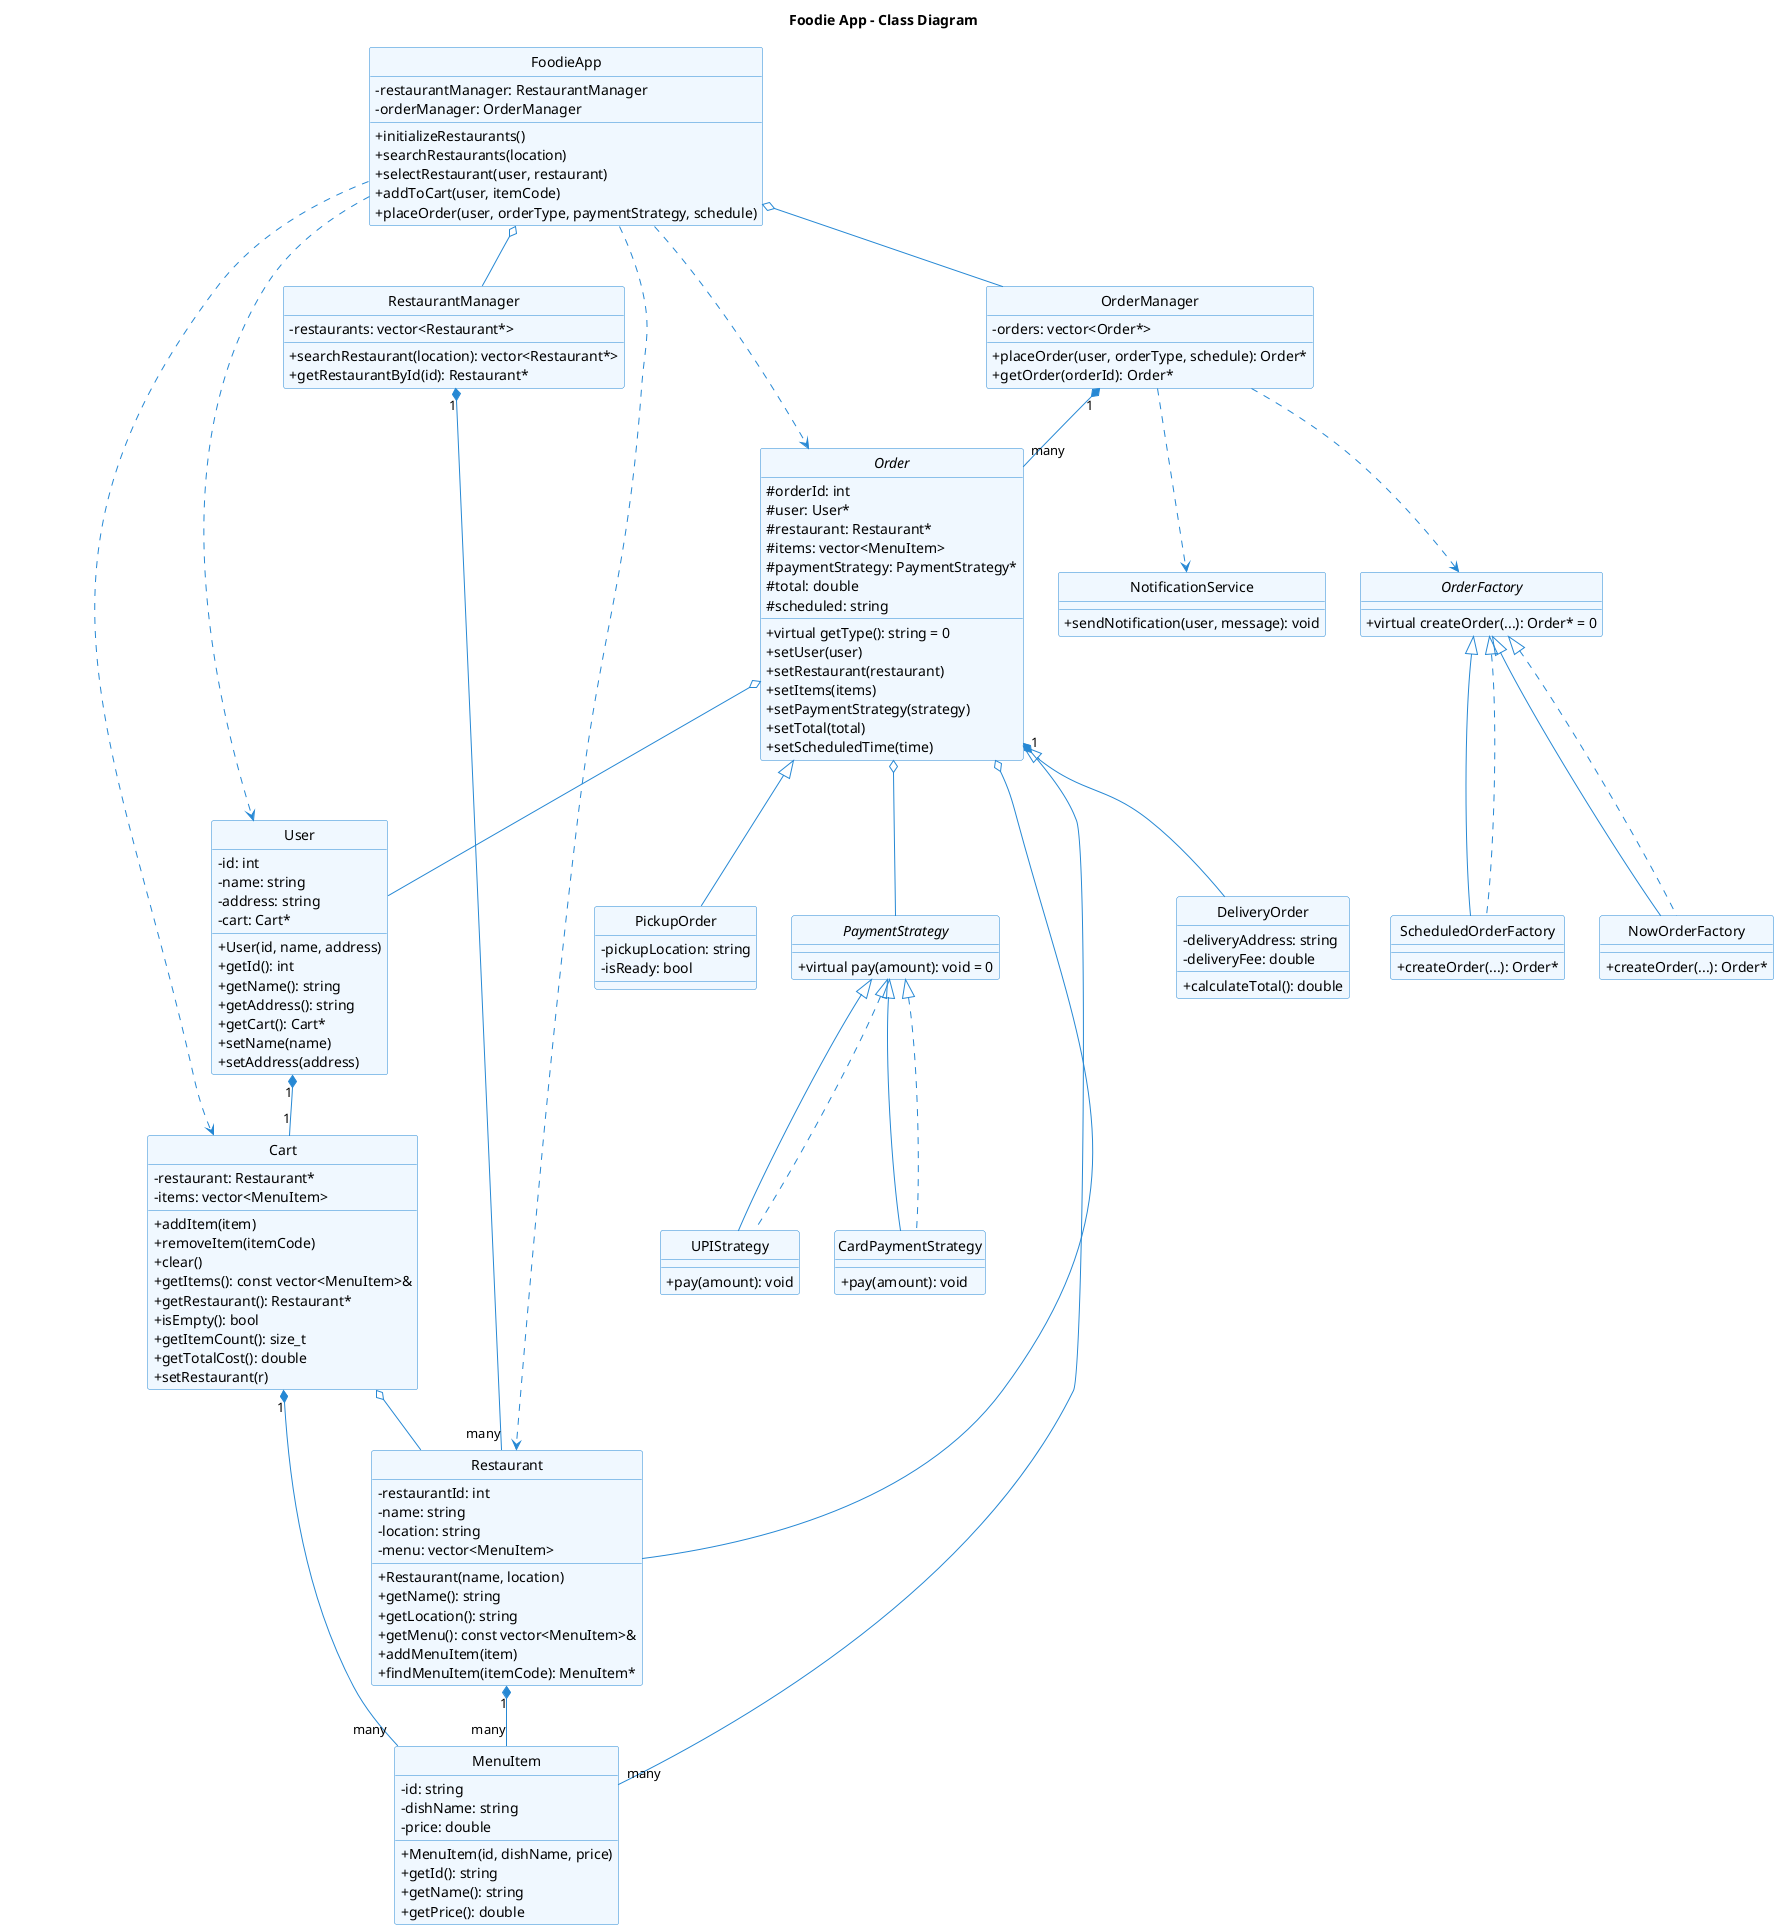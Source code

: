 @startuml FOODIE
' skinparam to improve the look and feel
skinparam classAttributeIconSize 0
skinparam style strictuml
skinparam class {
    ArrowColor #2688d4
    BorderColor #2688d4
    BackgroundColor #f0f8ff
}
skinparam note {
    BorderColor #2688d4
    BackgroundColor #f0f8ff
}

title Foodie App - Class Diagram

class User {
  -id: int
  -name: string
  -address: string
  -cart: Cart*
  +User(id, name, address)
  +getId(): int
  +getName(): string
  +getAddress(): string
  +getCart(): Cart*
  +setName(name)
  +setAddress(address)
}

class Cart {
  -restaurant: Restaurant*
  -items: vector<MenuItem>
  +addItem(item)
  +removeItem(itemCode)
  +clear()
  +getItems(): const vector<MenuItem>&
  +getRestaurant(): Restaurant*
  +isEmpty(): bool
  +getItemCount(): size_t
  +getTotalCost(): double
  +setRestaurant(r)
}

class MenuItem {
  -id: string
  -dishName: string
  -price: double
  +MenuItem(id, dishName, price)
  +getId(): string
  +getName(): string
  +getPrice(): double
}

class Restaurant {
  -restaurantId: int
  -name: string
  -location: string
  -menu: vector<MenuItem>
  +Restaurant(name, location)
  +getName(): string
  +getLocation(): string
  +getMenu(): const vector<MenuItem>&
  +addMenuItem(item)
  +findMenuItem(itemCode): MenuItem*
}

abstract class Order {
  #orderId: int
  #user: User*
  #restaurant: Restaurant*
  #items: vector<MenuItem>
  #paymentStrategy: PaymentStrategy*
  #total: double
  #scheduled: string
  +virtual getType(): string = 0
  +setUser(user)
  +setRestaurant(restaurant)
  +setItems(items)
  +setPaymentStrategy(strategy)
  +setTotal(total)
  +setScheduledTime(time)
}

class DeliveryOrder extends Order {
  -deliveryAddress: string
  -deliveryFee: double
  +calculateTotal(): double
}

class PickupOrder extends Order {
  -pickupLocation: string
  -isReady: bool
}

abstract class OrderFactory {
  +virtual createOrder(...): Order* = 0
}

class NowOrderFactory extends OrderFactory {
  +createOrder(...): Order*
}

class ScheduledOrderFactory extends OrderFactory {
  +createOrder(...): Order*
}

abstract class PaymentStrategy {
  +virtual pay(amount): void = 0
}

class CardPaymentStrategy extends PaymentStrategy {
  +pay(amount): void
}

class UPIStrategy extends PaymentStrategy {
  +pay(amount): void
}

class OrderManager {
  -orders: vector<Order*>
  +placeOrder(user, orderType, schedule): Order*
  +getOrder(orderId): Order*
}

class RestaurantManager {
  -restaurants: vector<Restaurant*>
  +searchRestaurant(location): vector<Restaurant*>
  +getRestaurantById(id): Restaurant*
}

class NotificationService {
  +sendNotification(user, message): void
}

class FoodieApp {
  -restaurantManager: RestaurantManager
  -orderManager: OrderManager
  +initializeRestaurants()
  +searchRestaurants(location)
  +selectRestaurant(user, restaurant)
  +addToCart(user, itemCode)
  +placeOrder(user, orderType, paymentStrategy, schedule)
}

' Relationships
FoodieApp o-- RestaurantManager
FoodieApp o-- OrderManager
User "1" *-- "1" Cart
Restaurant "1" *-- "many" MenuItem
Cart o-- Restaurant
Cart "1" *-- "many" MenuItem
Order o-- User
Order o-- Restaurant
Order o-- PaymentStrategy
Order "1" *-- "many" MenuItem
OrderManager "1" *-- "many" Order
RestaurantManager "1" *-- "many" Restaurant

OrderFactory <|.. NowOrderFactory
OrderFactory <|.. ScheduledOrderFactory
OrderManager ..> OrderFactory

PaymentStrategy <|.. CardPaymentStrategy
PaymentStrategy <|.. UPIStrategy

OrderManager ..> NotificationService
FoodieApp ..> User
FoodieApp ..> Cart
FoodieApp ..> Restaurant
FoodieApp ..> Order

@enduml
